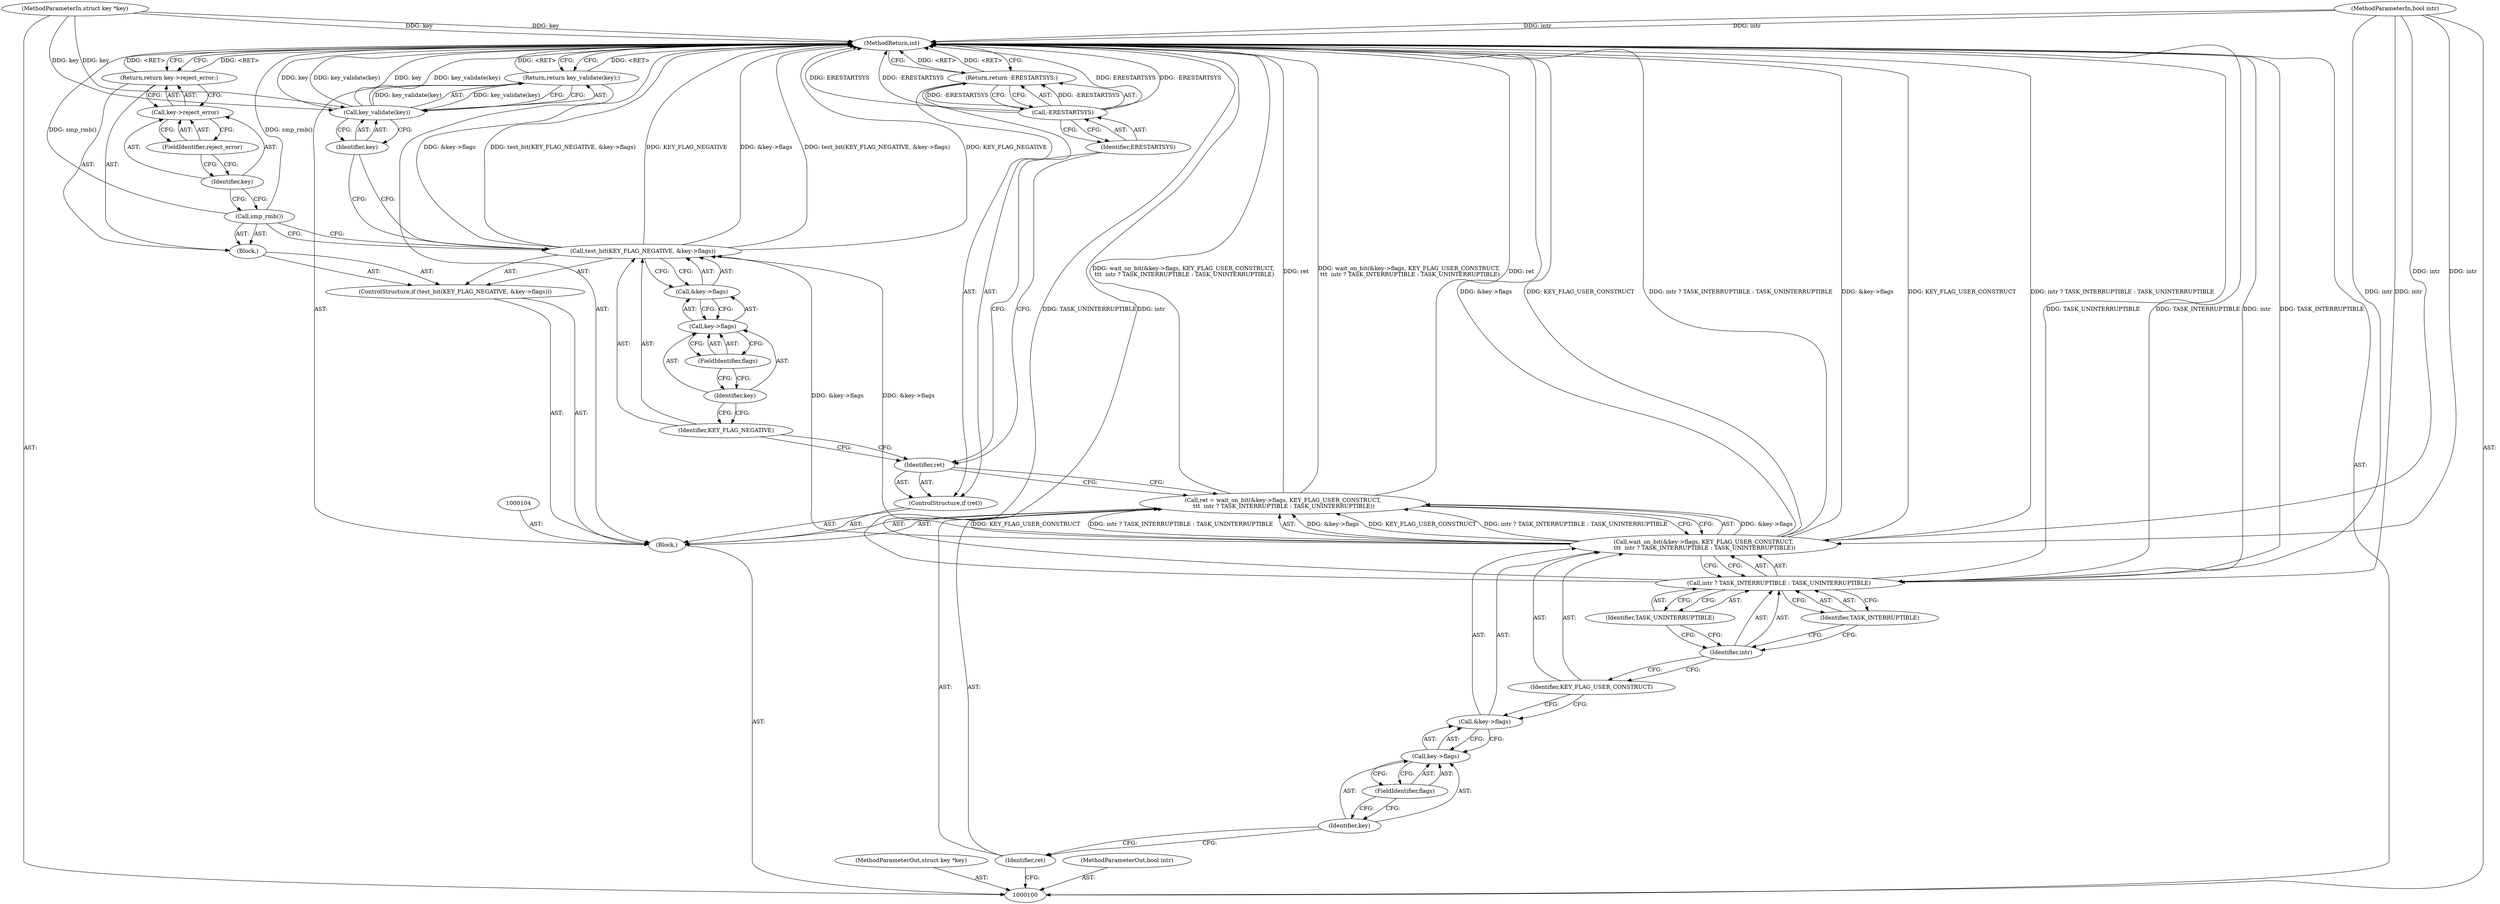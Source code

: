 digraph "1_linux_363b02dab09b3226f3bd1420dad9c72b79a42a76_14" {
"1000138" [label="(MethodReturn,int)"];
"1000101" [label="(MethodParameterIn,struct key *key)"];
"1000187" [label="(MethodParameterOut,struct key *key)"];
"1000102" [label="(MethodParameterIn,bool intr)"];
"1000188" [label="(MethodParameterOut,bool intr)"];
"1000130" [label="(Call,smp_rmb())"];
"1000134" [label="(FieldIdentifier,reject_error)"];
"1000131" [label="(Return,return key->reject_error;)"];
"1000132" [label="(Call,key->reject_error)"];
"1000133" [label="(Identifier,key)"];
"1000135" [label="(Return,return key_validate(key);)"];
"1000137" [label="(Identifier,key)"];
"1000136" [label="(Call,key_validate(key))"];
"1000103" [label="(Block,)"];
"1000105" [label="(Call,ret = wait_on_bit(&key->flags, KEY_FLAG_USER_CONSTRUCT,\n \t\t\t  intr ? TASK_INTERRUPTIBLE : TASK_UNINTERRUPTIBLE))"];
"1000106" [label="(Identifier,ret)"];
"1000108" [label="(Call,&key->flags)"];
"1000109" [label="(Call,key->flags)"];
"1000110" [label="(Identifier,key)"];
"1000111" [label="(FieldIdentifier,flags)"];
"1000112" [label="(Identifier,KEY_FLAG_USER_CONSTRUCT)"];
"1000107" [label="(Call,wait_on_bit(&key->flags, KEY_FLAG_USER_CONSTRUCT,\n \t\t\t  intr ? TASK_INTERRUPTIBLE : TASK_UNINTERRUPTIBLE))"];
"1000115" [label="(Identifier,TASK_INTERRUPTIBLE)"];
"1000116" [label="(Identifier,TASK_UNINTERRUPTIBLE)"];
"1000113" [label="(Call,intr ? TASK_INTERRUPTIBLE : TASK_UNINTERRUPTIBLE)"];
"1000114" [label="(Identifier,intr)"];
"1000117" [label="(ControlStructure,if (ret))"];
"1000118" [label="(Identifier,ret)"];
"1000120" [label="(Call,-ERESTARTSYS)"];
"1000121" [label="(Identifier,ERESTARTSYS)"];
"1000119" [label="(Return,return -ERESTARTSYS;)"];
"1000122" [label="(ControlStructure,if (test_bit(KEY_FLAG_NEGATIVE, &key->flags)))"];
"1000124" [label="(Identifier,KEY_FLAG_NEGATIVE)"];
"1000125" [label="(Call,&key->flags)"];
"1000126" [label="(Call,key->flags)"];
"1000127" [label="(Identifier,key)"];
"1000128" [label="(FieldIdentifier,flags)"];
"1000129" [label="(Block,)"];
"1000123" [label="(Call,test_bit(KEY_FLAG_NEGATIVE, &key->flags))"];
"1000138" -> "1000100"  [label="AST: "];
"1000138" -> "1000119"  [label="CFG: "];
"1000138" -> "1000131"  [label="CFG: "];
"1000138" -> "1000135"  [label="CFG: "];
"1000135" -> "1000138"  [label="DDG: <RET>"];
"1000119" -> "1000138"  [label="DDG: <RET>"];
"1000131" -> "1000138"  [label="DDG: <RET>"];
"1000130" -> "1000138"  [label="DDG: smp_rmb()"];
"1000123" -> "1000138"  [label="DDG: &key->flags"];
"1000123" -> "1000138"  [label="DDG: test_bit(KEY_FLAG_NEGATIVE, &key->flags)"];
"1000123" -> "1000138"  [label="DDG: KEY_FLAG_NEGATIVE"];
"1000107" -> "1000138"  [label="DDG: &key->flags"];
"1000107" -> "1000138"  [label="DDG: KEY_FLAG_USER_CONSTRUCT"];
"1000107" -> "1000138"  [label="DDG: intr ? TASK_INTERRUPTIBLE : TASK_UNINTERRUPTIBLE"];
"1000105" -> "1000138"  [label="DDG: wait_on_bit(&key->flags, KEY_FLAG_USER_CONSTRUCT,\n \t\t\t  intr ? TASK_INTERRUPTIBLE : TASK_UNINTERRUPTIBLE)"];
"1000105" -> "1000138"  [label="DDG: ret"];
"1000113" -> "1000138"  [label="DDG: intr"];
"1000113" -> "1000138"  [label="DDG: TASK_UNINTERRUPTIBLE"];
"1000113" -> "1000138"  [label="DDG: TASK_INTERRUPTIBLE"];
"1000136" -> "1000138"  [label="DDG: key_validate(key)"];
"1000136" -> "1000138"  [label="DDG: key"];
"1000120" -> "1000138"  [label="DDG: ERESTARTSYS"];
"1000120" -> "1000138"  [label="DDG: -ERESTARTSYS"];
"1000102" -> "1000138"  [label="DDG: intr"];
"1000101" -> "1000138"  [label="DDG: key"];
"1000101" -> "1000100"  [label="AST: "];
"1000101" -> "1000138"  [label="DDG: key"];
"1000101" -> "1000136"  [label="DDG: key"];
"1000187" -> "1000100"  [label="AST: "];
"1000102" -> "1000100"  [label="AST: "];
"1000102" -> "1000138"  [label="DDG: intr"];
"1000102" -> "1000107"  [label="DDG: intr"];
"1000102" -> "1000113"  [label="DDG: intr"];
"1000188" -> "1000100"  [label="AST: "];
"1000130" -> "1000129"  [label="AST: "];
"1000130" -> "1000123"  [label="CFG: "];
"1000133" -> "1000130"  [label="CFG: "];
"1000130" -> "1000138"  [label="DDG: smp_rmb()"];
"1000134" -> "1000132"  [label="AST: "];
"1000134" -> "1000133"  [label="CFG: "];
"1000132" -> "1000134"  [label="CFG: "];
"1000131" -> "1000129"  [label="AST: "];
"1000131" -> "1000132"  [label="CFG: "];
"1000132" -> "1000131"  [label="AST: "];
"1000138" -> "1000131"  [label="CFG: "];
"1000131" -> "1000138"  [label="DDG: <RET>"];
"1000132" -> "1000131"  [label="AST: "];
"1000132" -> "1000134"  [label="CFG: "];
"1000133" -> "1000132"  [label="AST: "];
"1000134" -> "1000132"  [label="AST: "];
"1000131" -> "1000132"  [label="CFG: "];
"1000133" -> "1000132"  [label="AST: "];
"1000133" -> "1000130"  [label="CFG: "];
"1000134" -> "1000133"  [label="CFG: "];
"1000135" -> "1000103"  [label="AST: "];
"1000135" -> "1000136"  [label="CFG: "];
"1000136" -> "1000135"  [label="AST: "];
"1000138" -> "1000135"  [label="CFG: "];
"1000135" -> "1000138"  [label="DDG: <RET>"];
"1000136" -> "1000135"  [label="DDG: key_validate(key)"];
"1000137" -> "1000136"  [label="AST: "];
"1000137" -> "1000123"  [label="CFG: "];
"1000136" -> "1000137"  [label="CFG: "];
"1000136" -> "1000135"  [label="AST: "];
"1000136" -> "1000137"  [label="CFG: "];
"1000137" -> "1000136"  [label="AST: "];
"1000135" -> "1000136"  [label="CFG: "];
"1000136" -> "1000138"  [label="DDG: key_validate(key)"];
"1000136" -> "1000138"  [label="DDG: key"];
"1000136" -> "1000135"  [label="DDG: key_validate(key)"];
"1000101" -> "1000136"  [label="DDG: key"];
"1000103" -> "1000100"  [label="AST: "];
"1000104" -> "1000103"  [label="AST: "];
"1000105" -> "1000103"  [label="AST: "];
"1000117" -> "1000103"  [label="AST: "];
"1000122" -> "1000103"  [label="AST: "];
"1000135" -> "1000103"  [label="AST: "];
"1000105" -> "1000103"  [label="AST: "];
"1000105" -> "1000107"  [label="CFG: "];
"1000106" -> "1000105"  [label="AST: "];
"1000107" -> "1000105"  [label="AST: "];
"1000118" -> "1000105"  [label="CFG: "];
"1000105" -> "1000138"  [label="DDG: wait_on_bit(&key->flags, KEY_FLAG_USER_CONSTRUCT,\n \t\t\t  intr ? TASK_INTERRUPTIBLE : TASK_UNINTERRUPTIBLE)"];
"1000105" -> "1000138"  [label="DDG: ret"];
"1000107" -> "1000105"  [label="DDG: &key->flags"];
"1000107" -> "1000105"  [label="DDG: KEY_FLAG_USER_CONSTRUCT"];
"1000107" -> "1000105"  [label="DDG: intr ? TASK_INTERRUPTIBLE : TASK_UNINTERRUPTIBLE"];
"1000106" -> "1000105"  [label="AST: "];
"1000106" -> "1000100"  [label="CFG: "];
"1000110" -> "1000106"  [label="CFG: "];
"1000108" -> "1000107"  [label="AST: "];
"1000108" -> "1000109"  [label="CFG: "];
"1000109" -> "1000108"  [label="AST: "];
"1000112" -> "1000108"  [label="CFG: "];
"1000109" -> "1000108"  [label="AST: "];
"1000109" -> "1000111"  [label="CFG: "];
"1000110" -> "1000109"  [label="AST: "];
"1000111" -> "1000109"  [label="AST: "];
"1000108" -> "1000109"  [label="CFG: "];
"1000110" -> "1000109"  [label="AST: "];
"1000110" -> "1000106"  [label="CFG: "];
"1000111" -> "1000110"  [label="CFG: "];
"1000111" -> "1000109"  [label="AST: "];
"1000111" -> "1000110"  [label="CFG: "];
"1000109" -> "1000111"  [label="CFG: "];
"1000112" -> "1000107"  [label="AST: "];
"1000112" -> "1000108"  [label="CFG: "];
"1000114" -> "1000112"  [label="CFG: "];
"1000107" -> "1000105"  [label="AST: "];
"1000107" -> "1000113"  [label="CFG: "];
"1000108" -> "1000107"  [label="AST: "];
"1000112" -> "1000107"  [label="AST: "];
"1000113" -> "1000107"  [label="AST: "];
"1000105" -> "1000107"  [label="CFG: "];
"1000107" -> "1000138"  [label="DDG: &key->flags"];
"1000107" -> "1000138"  [label="DDG: KEY_FLAG_USER_CONSTRUCT"];
"1000107" -> "1000138"  [label="DDG: intr ? TASK_INTERRUPTIBLE : TASK_UNINTERRUPTIBLE"];
"1000107" -> "1000105"  [label="DDG: &key->flags"];
"1000107" -> "1000105"  [label="DDG: KEY_FLAG_USER_CONSTRUCT"];
"1000107" -> "1000105"  [label="DDG: intr ? TASK_INTERRUPTIBLE : TASK_UNINTERRUPTIBLE"];
"1000102" -> "1000107"  [label="DDG: intr"];
"1000107" -> "1000123"  [label="DDG: &key->flags"];
"1000115" -> "1000113"  [label="AST: "];
"1000115" -> "1000114"  [label="CFG: "];
"1000113" -> "1000115"  [label="CFG: "];
"1000116" -> "1000113"  [label="AST: "];
"1000116" -> "1000114"  [label="CFG: "];
"1000113" -> "1000116"  [label="CFG: "];
"1000113" -> "1000107"  [label="AST: "];
"1000113" -> "1000115"  [label="CFG: "];
"1000113" -> "1000116"  [label="CFG: "];
"1000114" -> "1000113"  [label="AST: "];
"1000115" -> "1000113"  [label="AST: "];
"1000116" -> "1000113"  [label="AST: "];
"1000107" -> "1000113"  [label="CFG: "];
"1000113" -> "1000138"  [label="DDG: intr"];
"1000113" -> "1000138"  [label="DDG: TASK_UNINTERRUPTIBLE"];
"1000113" -> "1000138"  [label="DDG: TASK_INTERRUPTIBLE"];
"1000102" -> "1000113"  [label="DDG: intr"];
"1000114" -> "1000113"  [label="AST: "];
"1000114" -> "1000112"  [label="CFG: "];
"1000115" -> "1000114"  [label="CFG: "];
"1000116" -> "1000114"  [label="CFG: "];
"1000117" -> "1000103"  [label="AST: "];
"1000118" -> "1000117"  [label="AST: "];
"1000119" -> "1000117"  [label="AST: "];
"1000118" -> "1000117"  [label="AST: "];
"1000118" -> "1000105"  [label="CFG: "];
"1000121" -> "1000118"  [label="CFG: "];
"1000124" -> "1000118"  [label="CFG: "];
"1000120" -> "1000119"  [label="AST: "];
"1000120" -> "1000121"  [label="CFG: "];
"1000121" -> "1000120"  [label="AST: "];
"1000119" -> "1000120"  [label="CFG: "];
"1000120" -> "1000138"  [label="DDG: ERESTARTSYS"];
"1000120" -> "1000138"  [label="DDG: -ERESTARTSYS"];
"1000120" -> "1000119"  [label="DDG: -ERESTARTSYS"];
"1000121" -> "1000120"  [label="AST: "];
"1000121" -> "1000118"  [label="CFG: "];
"1000120" -> "1000121"  [label="CFG: "];
"1000119" -> "1000117"  [label="AST: "];
"1000119" -> "1000120"  [label="CFG: "];
"1000120" -> "1000119"  [label="AST: "];
"1000138" -> "1000119"  [label="CFG: "];
"1000119" -> "1000138"  [label="DDG: <RET>"];
"1000120" -> "1000119"  [label="DDG: -ERESTARTSYS"];
"1000122" -> "1000103"  [label="AST: "];
"1000123" -> "1000122"  [label="AST: "];
"1000129" -> "1000122"  [label="AST: "];
"1000124" -> "1000123"  [label="AST: "];
"1000124" -> "1000118"  [label="CFG: "];
"1000127" -> "1000124"  [label="CFG: "];
"1000125" -> "1000123"  [label="AST: "];
"1000125" -> "1000126"  [label="CFG: "];
"1000126" -> "1000125"  [label="AST: "];
"1000123" -> "1000125"  [label="CFG: "];
"1000126" -> "1000125"  [label="AST: "];
"1000126" -> "1000128"  [label="CFG: "];
"1000127" -> "1000126"  [label="AST: "];
"1000128" -> "1000126"  [label="AST: "];
"1000125" -> "1000126"  [label="CFG: "];
"1000127" -> "1000126"  [label="AST: "];
"1000127" -> "1000124"  [label="CFG: "];
"1000128" -> "1000127"  [label="CFG: "];
"1000128" -> "1000126"  [label="AST: "];
"1000128" -> "1000127"  [label="CFG: "];
"1000126" -> "1000128"  [label="CFG: "];
"1000129" -> "1000122"  [label="AST: "];
"1000130" -> "1000129"  [label="AST: "];
"1000131" -> "1000129"  [label="AST: "];
"1000123" -> "1000122"  [label="AST: "];
"1000123" -> "1000125"  [label="CFG: "];
"1000124" -> "1000123"  [label="AST: "];
"1000125" -> "1000123"  [label="AST: "];
"1000130" -> "1000123"  [label="CFG: "];
"1000137" -> "1000123"  [label="CFG: "];
"1000123" -> "1000138"  [label="DDG: &key->flags"];
"1000123" -> "1000138"  [label="DDG: test_bit(KEY_FLAG_NEGATIVE, &key->flags)"];
"1000123" -> "1000138"  [label="DDG: KEY_FLAG_NEGATIVE"];
"1000107" -> "1000123"  [label="DDG: &key->flags"];
}
